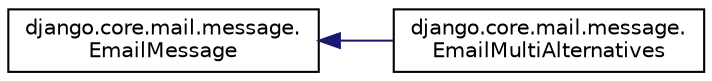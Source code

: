 digraph "Graphical Class Hierarchy"
{
 // LATEX_PDF_SIZE
  edge [fontname="Helvetica",fontsize="10",labelfontname="Helvetica",labelfontsize="10"];
  node [fontname="Helvetica",fontsize="10",shape=record];
  rankdir="LR";
  Node0 [label="django.core.mail.message.\lEmailMessage",height=0.2,width=0.4,color="black", fillcolor="white", style="filled",URL="$d9/d6b/classdjango_1_1core_1_1mail_1_1message_1_1_email_message.html",tooltip=" "];
  Node0 -> Node1 [dir="back",color="midnightblue",fontsize="10",style="solid",fontname="Helvetica"];
  Node1 [label="django.core.mail.message.\lEmailMultiAlternatives",height=0.2,width=0.4,color="black", fillcolor="white", style="filled",URL="$d6/d4e/classdjango_1_1core_1_1mail_1_1message_1_1_email_multi_alternatives.html",tooltip=" "];
}

